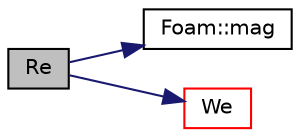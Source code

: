 digraph "Re"
{
  bgcolor="transparent";
  edge [fontname="Helvetica",fontsize="10",labelfontname="Helvetica",labelfontsize="10"];
  node [fontname="Helvetica",fontsize="10",shape=record];
  rankdir="LR";
  Node215 [label="Re",height=0.2,width=0.4,color="black", fillcolor="grey75", style="filled", fontcolor="black"];
  Node215 -> Node216 [color="midnightblue",fontsize="10",style="solid",fontname="Helvetica"];
  Node216 [label="Foam::mag",height=0.2,width=0.4,color="black",URL="$a21851.html#a929da2a3fdcf3dacbbe0487d3a330dae"];
  Node215 -> Node217 [color="midnightblue",fontsize="10",style="solid",fontname="Helvetica"];
  Node217 [label="We",height=0.2,width=0.4,color="red",URL="$a25005.html#aea3eaf1e9e7a49be8ba3b680d92290bc",tooltip="Weber number. "];
}
